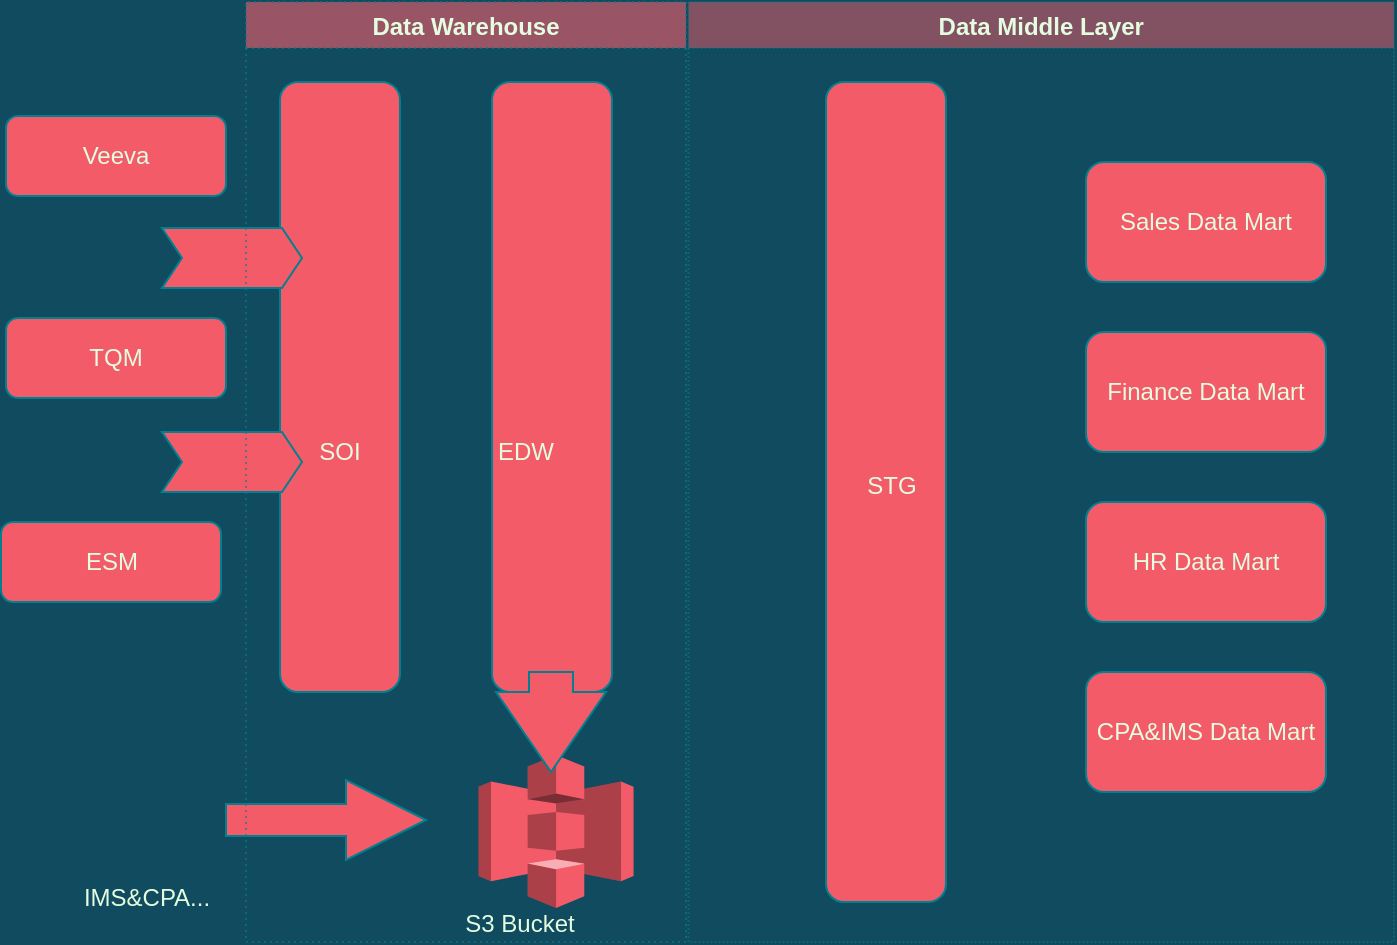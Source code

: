<mxfile version="14.1.1" type="github">
  <diagram id="s8uIxDWAPQzP6aIuzZrn" name="第 1 页">
    <mxGraphModel dx="904" dy="627" grid="0" gridSize="10" guides="1" tooltips="1" connect="1" arrows="1" fold="1" page="1" pageScale="1" pageWidth="4681" pageHeight="3300" background="#114B5F" math="0" shadow="0">
      <root>
        <mxCell id="0" />
        <mxCell id="1" parent="0" />
        <mxCell id="qZydOTqYSD-dVVqWFDhd-52" value="" style="rounded=1;whiteSpace=wrap;html=1;sketch=0;rotation=90;fillColor=#F45B69;strokeColor=#028090;fontColor=#E4FDE1;" vertex="1" parent="1">
          <mxGeometry x="779.5" y="562.5" width="305" height="60" as="geometry" />
        </mxCell>
        <mxCell id="qZydOTqYSD-dVVqWFDhd-43" value="" style="group;fontColor=#E4FDE1;" vertex="1" connectable="0" parent="1">
          <mxGeometry x="904" y="760" width="77.5" height="93" as="geometry" />
        </mxCell>
        <mxCell id="qZydOTqYSD-dVVqWFDhd-38" value="" style="outlineConnect=0;dashed=0;verticalLabelPosition=bottom;verticalAlign=top;align=center;html=1;shape=mxgraph.aws3.s3;fillColor=#F45B69;rounded=0;sketch=0;strokeColor=#028090;fontColor=#E4FDE1;" vertex="1" parent="qZydOTqYSD-dVVqWFDhd-43">
          <mxGeometry x="-8.72" y="16.46" width="77.5" height="76.54" as="geometry" />
        </mxCell>
        <mxCell id="qZydOTqYSD-dVVqWFDhd-66" value="" style="html=1;shadow=0;dashed=0;align=center;verticalAlign=middle;shape=mxgraph.arrows2.arrow;dy=0.6;dx=40;direction=south;notch=0;rounded=0;sketch=0;fillColor=#F45B69;strokeColor=#028090;fontColor=#E4FDE1;" vertex="1" parent="qZydOTqYSD-dVVqWFDhd-43">
          <mxGeometry y="-25" width="55" height="50" as="geometry" />
        </mxCell>
        <mxCell id="qZydOTqYSD-dVVqWFDhd-56" value="" style="group;fontColor=#E4FDE1;" vertex="1" connectable="0" parent="1">
          <mxGeometry x="796" y="440" width="60" height="305" as="geometry" />
        </mxCell>
        <mxCell id="qZydOTqYSD-dVVqWFDhd-12" value="" style="rounded=1;whiteSpace=wrap;html=1;sketch=0;rotation=90;fillColor=#F45B69;strokeColor=#028090;fontColor=#E4FDE1;" vertex="1" parent="qZydOTqYSD-dVVqWFDhd-56">
          <mxGeometry x="-122.5" y="122.5" width="305" height="60" as="geometry" />
        </mxCell>
        <mxCell id="qZydOTqYSD-dVVqWFDhd-24" value="SOI" style="text;html=1;strokeColor=none;fillColor=none;align=center;verticalAlign=middle;whiteSpace=wrap;rounded=0;sketch=0;fontColor=#E4FDE1;" vertex="1" parent="qZydOTqYSD-dVVqWFDhd-56">
          <mxGeometry x="10" y="175" width="40" height="20" as="geometry" />
        </mxCell>
        <mxCell id="qZydOTqYSD-dVVqWFDhd-2" value="Veeva" style="rounded=1;whiteSpace=wrap;html=1;sketch=0;fillColor=#F45B69;strokeColor=#028090;fontColor=#E4FDE1;" vertex="1" parent="1">
          <mxGeometry x="659" y="457" width="110" height="40" as="geometry" />
        </mxCell>
        <mxCell id="qZydOTqYSD-dVVqWFDhd-5" value="TQM" style="rounded=1;whiteSpace=wrap;html=1;sketch=0;fillColor=#F45B69;strokeColor=#028090;fontColor=#E4FDE1;" vertex="1" parent="1">
          <mxGeometry x="659" y="558" width="110" height="40" as="geometry" />
        </mxCell>
        <mxCell id="qZydOTqYSD-dVVqWFDhd-6" value="ESM" style="rounded=1;whiteSpace=wrap;html=1;sketch=0;fillColor=#F45B69;strokeColor=#028090;fontColor=#E4FDE1;" vertex="1" parent="1">
          <mxGeometry x="656.5" y="660" width="110" height="40" as="geometry" />
        </mxCell>
        <mxCell id="qZydOTqYSD-dVVqWFDhd-47" value="" style="group;fillColor=none;fontColor=#E4FDE1;" vertex="1" connectable="0" parent="1">
          <mxGeometry x="699" y="780" width="61" height="78" as="geometry" />
        </mxCell>
        <mxCell id="qZydOTqYSD-dVVqWFDhd-11" value="" style="shape=image;html=1;verticalAlign=top;verticalLabelPosition=bottom;imageAspect=0;aspect=fixed;image=https://cdn2.iconfinder.com/data/icons/analytic-investment-and-balanced-scorecard/512/635_Bill_excel_file_invoice_statement-128.png;rounded=0;sketch=0;fillColor=#F45B69;strokeColor=#028090;fontColor=#E4FDE1;" vertex="1" parent="qZydOTqYSD-dVVqWFDhd-47">
          <mxGeometry width="58" height="58" as="geometry" />
        </mxCell>
        <mxCell id="qZydOTqYSD-dVVqWFDhd-44" value="IMS&amp;amp;CPA..." style="text;html=1;strokeColor=none;fillColor=none;align=center;verticalAlign=middle;whiteSpace=wrap;rounded=0;sketch=0;fontColor=#E4FDE1;" vertex="1" parent="qZydOTqYSD-dVVqWFDhd-47">
          <mxGeometry y="58" width="61" height="20" as="geometry" />
        </mxCell>
        <mxCell id="qZydOTqYSD-dVVqWFDhd-53" value="EDW" style="text;html=1;strokeColor=none;fillColor=none;align=center;verticalAlign=middle;whiteSpace=wrap;rounded=0;sketch=0;fontColor=#E4FDE1;" vertex="1" parent="1">
          <mxGeometry x="899" y="615" width="40" height="20" as="geometry" />
        </mxCell>
        <mxCell id="qZydOTqYSD-dVVqWFDhd-49" value="" style="html=1;shadow=0;dashed=0;align=center;verticalAlign=middle;shape=mxgraph.arrows2.arrow;dy=0;dx=10;notch=10;rounded=0;sketch=0;fillColor=#F45B69;strokeColor=#028090;fontColor=#E4FDE1;" vertex="1" parent="1">
          <mxGeometry x="737" y="615" width="70" height="30" as="geometry" />
        </mxCell>
        <mxCell id="qZydOTqYSD-dVVqWFDhd-48" value="" style="html=1;shadow=0;dashed=0;align=center;verticalAlign=middle;shape=mxgraph.arrows2.arrow;dy=0;dx=10;notch=10;rounded=0;sketch=0;fillColor=#F45B69;strokeColor=#028090;fontColor=#E4FDE1;" vertex="1" parent="1">
          <mxGeometry x="737" y="513" width="70" height="30" as="geometry" />
        </mxCell>
        <mxCell id="qZydOTqYSD-dVVqWFDhd-65" value="" style="html=1;shadow=0;dashed=0;align=center;verticalAlign=middle;shape=mxgraph.arrows2.arrow;dy=0.6;dx=40;notch=0;rounded=0;sketch=0;fillColor=#F45B69;strokeColor=#028090;fontColor=#E4FDE1;" vertex="1" parent="1">
          <mxGeometry x="769" y="789" width="100" height="40" as="geometry" />
        </mxCell>
        <mxCell id="qZydOTqYSD-dVVqWFDhd-40" value="S3 Bucket" style="text;html=1;strokeColor=none;fillColor=none;align=center;verticalAlign=middle;whiteSpace=wrap;rounded=0;sketch=0;fontColor=#E4FDE1;" vertex="1" parent="1">
          <mxGeometry x="886.469" y="853.0" width="60.062" height="16.46" as="geometry" />
        </mxCell>
        <mxCell id="qZydOTqYSD-dVVqWFDhd-74" value="" style="group;fontColor=#E4FDE1;" vertex="1" connectable="0" parent="1">
          <mxGeometry x="1199" y="480" width="120" height="315" as="geometry" />
        </mxCell>
        <mxCell id="qZydOTqYSD-dVVqWFDhd-64" value="HR Data Mart" style="rounded=1;whiteSpace=wrap;html=1;sketch=0;fillColor=#F45B69;strokeColor=#028090;fontColor=#E4FDE1;" vertex="1" parent="qZydOTqYSD-dVVqWFDhd-74">
          <mxGeometry y="170" width="120" height="60" as="geometry" />
        </mxCell>
        <mxCell id="qZydOTqYSD-dVVqWFDhd-70" value="CPA&amp;amp;IMS Data Mart" style="rounded=1;whiteSpace=wrap;html=1;sketch=0;fillColor=#F45B69;strokeColor=#028090;fontColor=#E4FDE1;" vertex="1" parent="qZydOTqYSD-dVVqWFDhd-74">
          <mxGeometry y="255" width="120" height="60" as="geometry" />
        </mxCell>
        <mxCell id="qZydOTqYSD-dVVqWFDhd-71" value="Sales Data Mart" style="rounded=1;whiteSpace=wrap;html=1;sketch=0;fillColor=#F45B69;strokeColor=#028090;fontColor=#E4FDE1;" vertex="1" parent="qZydOTqYSD-dVVqWFDhd-74">
          <mxGeometry width="120" height="60" as="geometry" />
        </mxCell>
        <mxCell id="qZydOTqYSD-dVVqWFDhd-72" value="Finance Data Mart" style="rounded=1;whiteSpace=wrap;html=1;sketch=0;fillColor=#F45B69;strokeColor=#028090;fontColor=#E4FDE1;" vertex="1" parent="qZydOTqYSD-dVVqWFDhd-74">
          <mxGeometry y="85" width="120" height="60" as="geometry" />
        </mxCell>
        <mxCell id="qZydOTqYSD-dVVqWFDhd-75" value="" style="group;fontColor=#E4FDE1;" vertex="1" connectable="0" parent="1">
          <mxGeometry x="1069" y="440" width="62.5" height="410" as="geometry" />
        </mxCell>
        <mxCell id="qZydOTqYSD-dVVqWFDhd-60" value="" style="rounded=1;whiteSpace=wrap;html=1;sketch=0;rotation=90;fillColor=#F45B69;strokeColor=#028090;fontColor=#E4FDE1;" vertex="1" parent="qZydOTqYSD-dVVqWFDhd-75">
          <mxGeometry x="-175" y="175" width="410" height="60" as="geometry" />
        </mxCell>
        <mxCell id="qZydOTqYSD-dVVqWFDhd-59" value="" style="group;fontColor=#E4FDE1;" vertex="1" connectable="0" parent="qZydOTqYSD-dVVqWFDhd-75">
          <mxGeometry x="2.5" y="17" width="60" height="305" as="geometry" />
        </mxCell>
        <mxCell id="qZydOTqYSD-dVVqWFDhd-61" value="STG" style="text;html=1;strokeColor=none;fillColor=none;align=center;verticalAlign=middle;whiteSpace=wrap;rounded=0;sketch=0;fontColor=#E4FDE1;" vertex="1" parent="qZydOTqYSD-dVVqWFDhd-59">
          <mxGeometry x="10" y="175" width="40" height="20" as="geometry" />
        </mxCell>
        <mxCell id="qZydOTqYSD-dVVqWFDhd-76" value="Data Warehouse" style="swimlane;rounded=0;sketch=0;dashed=1;dashPattern=1 2;swimlaneFillColor=none;opacity=60;fillColor=#F45B69;strokeColor=#028090;fontColor=#E4FDE1;" vertex="1" parent="1">
          <mxGeometry x="779" y="400" width="220" height="470" as="geometry" />
        </mxCell>
        <mxCell id="qZydOTqYSD-dVVqWFDhd-82" value="Data Middle Layer" style="swimlane;rounded=0;sketch=0;opacity=50;dashed=1;dashPattern=1 1;fillColor=#F45B69;strokeColor=#028090;fontColor=#E4FDE1;" vertex="1" parent="1">
          <mxGeometry x="1000.25" y="400" width="352.75" height="470" as="geometry" />
        </mxCell>
      </root>
    </mxGraphModel>
  </diagram>
</mxfile>
